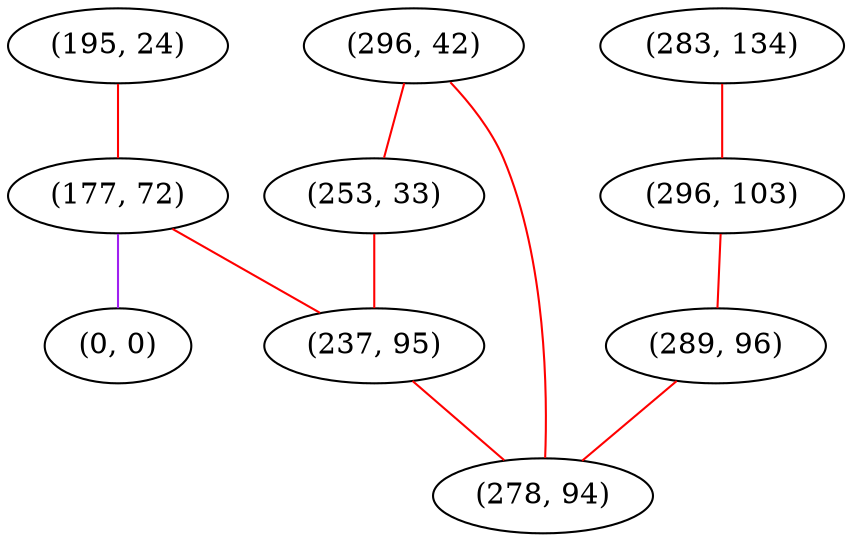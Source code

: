 graph "" {
"(195, 24)";
"(177, 72)";
"(0, 0)";
"(296, 42)";
"(283, 134)";
"(253, 33)";
"(296, 103)";
"(289, 96)";
"(237, 95)";
"(278, 94)";
"(195, 24)" -- "(177, 72)"  [color=red, key=0, weight=1];
"(177, 72)" -- "(237, 95)"  [color=red, key=0, weight=1];
"(177, 72)" -- "(0, 0)"  [color=purple, key=0, weight=4];
"(296, 42)" -- "(253, 33)"  [color=red, key=0, weight=1];
"(296, 42)" -- "(278, 94)"  [color=red, key=0, weight=1];
"(283, 134)" -- "(296, 103)"  [color=red, key=0, weight=1];
"(253, 33)" -- "(237, 95)"  [color=red, key=0, weight=1];
"(296, 103)" -- "(289, 96)"  [color=red, key=0, weight=1];
"(289, 96)" -- "(278, 94)"  [color=red, key=0, weight=1];
"(237, 95)" -- "(278, 94)"  [color=red, key=0, weight=1];
}
